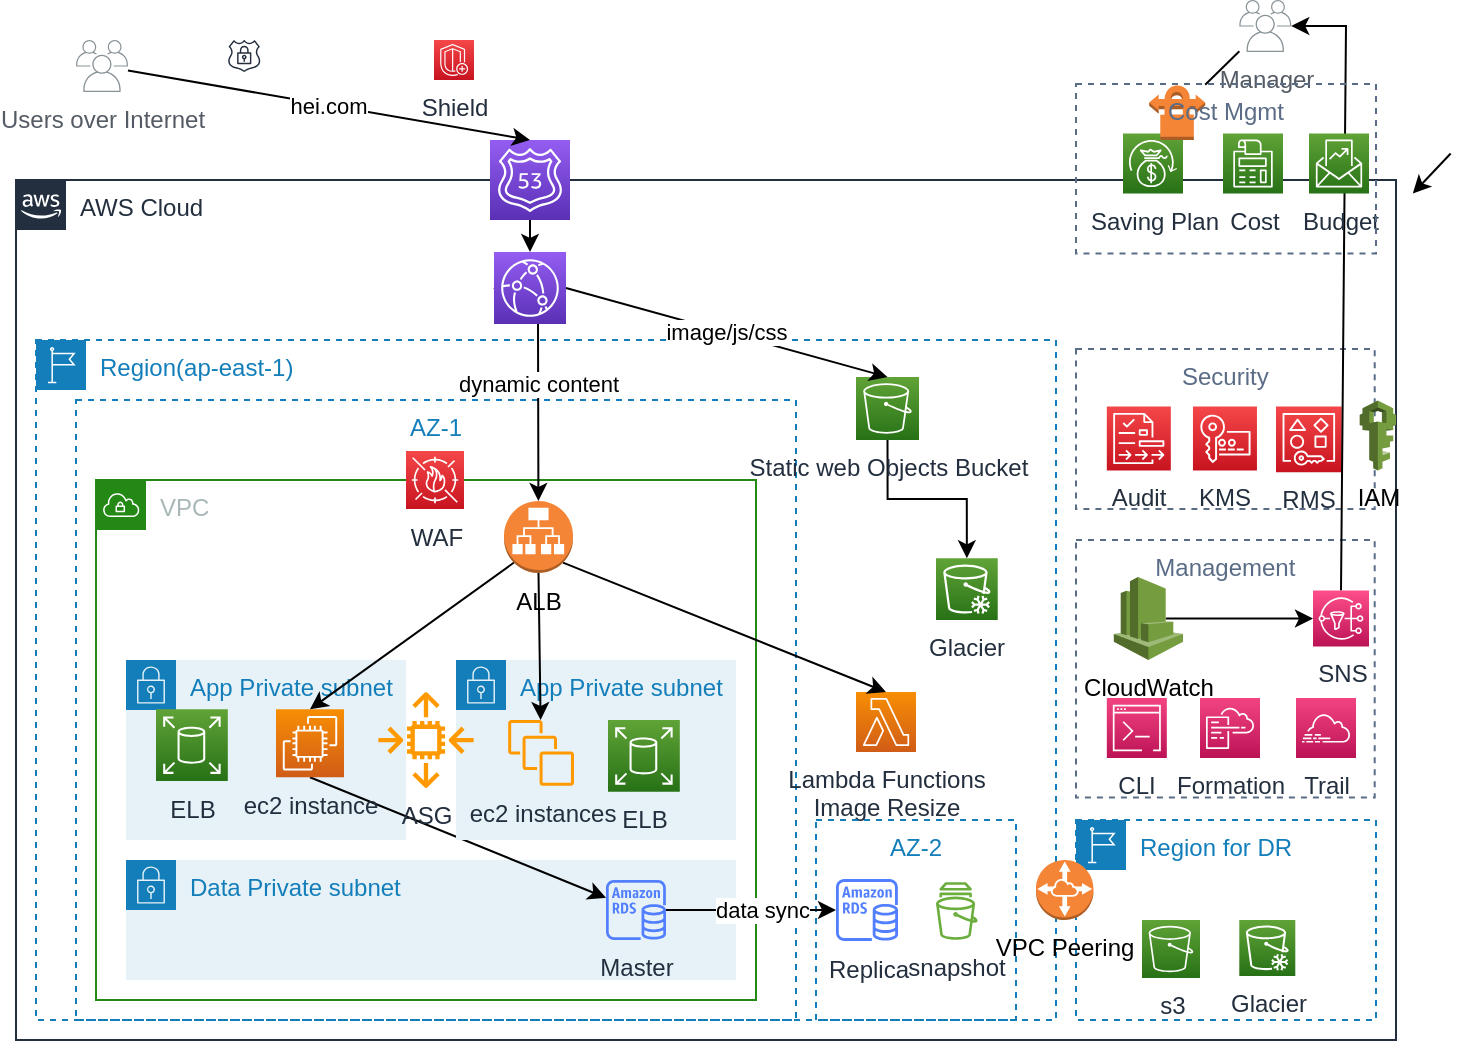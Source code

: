 <mxfile version="15.5.9" type="github">
  <diagram id="j2VXAc0lYuu_ALkuWCCA" name="Page-1">
    <mxGraphModel dx="782" dy="1571" grid="1" gridSize="10" guides="1" tooltips="1" connect="1" arrows="1" fold="1" page="1" pageScale="1" pageWidth="827" pageHeight="1169" background="none" math="0" shadow="0">
      <root>
        <mxCell id="0" />
        <mxCell id="1" parent="0" />
        <mxCell id="9uwuGhde_1a1OeyD1OMx-8" value="AWS Cloud" style="points=[[0,0],[0.25,0],[0.5,0],[0.75,0],[1,0],[1,0.25],[1,0.5],[1,0.75],[1,1],[0.75,1],[0.5,1],[0.25,1],[0,1],[0,0.75],[0,0.5],[0,0.25]];outlineConnect=0;gradientColor=none;html=1;whiteSpace=wrap;fontSize=12;fontStyle=0;shape=mxgraph.aws4.group;grIcon=mxgraph.aws4.group_aws_cloud_alt;strokeColor=#232F3E;fillColor=none;verticalAlign=top;align=left;spacingLeft=30;fontColor=#232F3E;dashed=0;" vertex="1" parent="1">
          <mxGeometry x="100" y="-10" width="690" height="430" as="geometry" />
        </mxCell>
        <mxCell id="9uwuGhde_1a1OeyD1OMx-88" value="Management" style="fillColor=none;strokeColor=#5A6C86;dashed=1;verticalAlign=top;fontStyle=0;fontColor=#5A6C86;" vertex="1" parent="1">
          <mxGeometry x="630" y="170" width="149.35" height="128.75" as="geometry" />
        </mxCell>
        <mxCell id="9uwuGhde_1a1OeyD1OMx-86" value="Security&#xa;" style="fillColor=none;strokeColor=#5A6C86;dashed=1;verticalAlign=top;fontStyle=0;fontColor=#5A6C86;" vertex="1" parent="1">
          <mxGeometry x="630" y="74.5" width="149.35" height="80" as="geometry" />
        </mxCell>
        <mxCell id="9uwuGhde_1a1OeyD1OMx-63" value="Region for DR" style="points=[[0,0],[0.25,0],[0.5,0],[0.75,0],[1,0],[1,0.25],[1,0.5],[1,0.75],[1,1],[0.75,1],[0.5,1],[0.25,1],[0,1],[0,0.75],[0,0.5],[0,0.25]];outlineConnect=0;gradientColor=none;html=1;whiteSpace=wrap;fontSize=12;fontStyle=0;shape=mxgraph.aws4.group;grIcon=mxgraph.aws4.group_region;strokeColor=#147EBA;fillColor=none;verticalAlign=top;align=left;spacingLeft=30;fontColor=#147EBA;dashed=1;" vertex="1" parent="1">
          <mxGeometry x="630" y="310" width="150" height="100" as="geometry" />
        </mxCell>
        <mxCell id="9uwuGhde_1a1OeyD1OMx-9" value="Region(ap-east-1)" style="points=[[0,0],[0.25,0],[0.5,0],[0.75,0],[1,0],[1,0.25],[1,0.5],[1,0.75],[1,1],[0.75,1],[0.5,1],[0.25,1],[0,1],[0,0.75],[0,0.5],[0,0.25]];outlineConnect=0;gradientColor=none;html=1;whiteSpace=wrap;fontSize=12;fontStyle=0;shape=mxgraph.aws4.group;grIcon=mxgraph.aws4.group_region;strokeColor=#147EBA;fillColor=none;verticalAlign=top;align=left;spacingLeft=30;fontColor=#147EBA;dashed=1;" vertex="1" parent="1">
          <mxGeometry x="110" y="70" width="510" height="340" as="geometry" />
        </mxCell>
        <mxCell id="9uwuGhde_1a1OeyD1OMx-21" value="AZ-1" style="fillColor=none;strokeColor=#147EBA;dashed=1;verticalAlign=top;fontStyle=0;fontColor=#147EBA;" vertex="1" parent="1">
          <mxGeometry x="130" y="100" width="360" height="310" as="geometry" />
        </mxCell>
        <mxCell id="9uwuGhde_1a1OeyD1OMx-4" value="VPC" style="points=[[0,0],[0.25,0],[0.5,0],[0.75,0],[1,0],[1,0.25],[1,0.5],[1,0.75],[1,1],[0.75,1],[0.5,1],[0.25,1],[0,1],[0,0.75],[0,0.5],[0,0.25]];outlineConnect=0;gradientColor=none;html=1;whiteSpace=wrap;fontSize=12;fontStyle=0;shape=mxgraph.aws4.group;grIcon=mxgraph.aws4.group_vpc;strokeColor=#248814;fillColor=none;verticalAlign=top;align=left;spacingLeft=30;fontColor=#AAB7B8;dashed=0;" vertex="1" parent="1">
          <mxGeometry x="140" y="140" width="330" height="260" as="geometry" />
        </mxCell>
        <mxCell id="9uwuGhde_1a1OeyD1OMx-18" value="Data Private subnet" style="points=[[0,0],[0.25,0],[0.5,0],[0.75,0],[1,0],[1,0.25],[1,0.5],[1,0.75],[1,1],[0.75,1],[0.5,1],[0.25,1],[0,1],[0,0.75],[0,0.5],[0,0.25]];outlineConnect=0;gradientColor=none;html=1;whiteSpace=wrap;fontSize=12;fontStyle=0;shape=mxgraph.aws4.group;grIcon=mxgraph.aws4.group_security_group;grStroke=0;strokeColor=#147EBA;fillColor=#E6F2F8;verticalAlign=top;align=left;spacingLeft=30;fontColor=#147EBA;dashed=0;" vertex="1" parent="1">
          <mxGeometry x="155" y="330" width="305" height="60" as="geometry" />
        </mxCell>
        <mxCell id="9uwuGhde_1a1OeyD1OMx-5" value="App Private subnet" style="points=[[0,0],[0.25,0],[0.5,0],[0.75,0],[1,0],[1,0.25],[1,0.5],[1,0.75],[1,1],[0.75,1],[0.5,1],[0.25,1],[0,1],[0,0.75],[0,0.5],[0,0.25]];outlineConnect=0;gradientColor=none;html=1;whiteSpace=wrap;fontSize=12;fontStyle=0;shape=mxgraph.aws4.group;grIcon=mxgraph.aws4.group_security_group;grStroke=0;strokeColor=#147EBA;fillColor=#E6F2F8;verticalAlign=top;align=left;spacingLeft=30;fontColor=#147EBA;dashed=0;" vertex="1" parent="1">
          <mxGeometry x="155" y="230" width="140" height="90" as="geometry" />
        </mxCell>
        <mxCell id="9uwuGhde_1a1OeyD1OMx-36" style="edgeStyle=none;rounded=0;orthogonalLoop=1;jettySize=auto;html=1;exitX=0.5;exitY=1;exitDx=0;exitDy=0;exitPerimeter=0;" edge="1" parent="1" source="NMSYyPcaULJrFP2WSVF1-13" target="NMSYyPcaULJrFP2WSVF1-3">
          <mxGeometry relative="1" as="geometry" />
        </mxCell>
        <mxCell id="9uwuGhde_1a1OeyD1OMx-10" value="App Private subnet" style="points=[[0,0],[0.25,0],[0.5,0],[0.75,0],[1,0],[1,0.25],[1,0.5],[1,0.75],[1,1],[0.75,1],[0.5,1],[0.25,1],[0,1],[0,0.75],[0,0.5],[0,0.25]];outlineConnect=0;gradientColor=none;html=1;whiteSpace=wrap;fontSize=12;fontStyle=0;shape=mxgraph.aws4.group;grIcon=mxgraph.aws4.group_security_group;grStroke=0;strokeColor=#147EBA;fillColor=#E6F2F8;verticalAlign=top;align=left;spacingLeft=30;fontColor=#147EBA;dashed=0;" vertex="1" parent="1">
          <mxGeometry x="320" y="230" width="140" height="90" as="geometry" />
        </mxCell>
        <mxCell id="9uwuGhde_1a1OeyD1OMx-31" style="edgeStyle=none;rounded=0;orthogonalLoop=1;jettySize=auto;html=1;exitX=0.5;exitY=1;exitDx=0;exitDy=0;exitPerimeter=0;" edge="1" parent="1" source="NMSYyPcaULJrFP2WSVF1-7" target="9uwuGhde_1a1OeyD1OMx-24">
          <mxGeometry relative="1" as="geometry" />
        </mxCell>
        <mxCell id="NMSYyPcaULJrFP2WSVF1-7" value="" style="sketch=0;points=[[0,0,0],[0.25,0,0],[0.5,0,0],[0.75,0,0],[1,0,0],[0,1,0],[0.25,1,0],[0.5,1,0],[0.75,1,0],[1,1,0],[0,0.25,0],[0,0.5,0],[0,0.75,0],[1,0.25,0],[1,0.5,0],[1,0.75,0]];outlineConnect=0;fontColor=#232F3E;gradientColor=#945DF2;gradientDirection=north;fillColor=#5A30B5;strokeColor=#ffffff;dashed=0;verticalLabelPosition=bottom;verticalAlign=top;align=center;html=1;fontSize=12;fontStyle=0;aspect=fixed;shape=mxgraph.aws4.resourceIcon;resIcon=mxgraph.aws4.route_53;" parent="1" vertex="1">
          <mxGeometry x="337" y="-30" width="40" height="40" as="geometry" />
        </mxCell>
        <mxCell id="NMSYyPcaULJrFP2WSVF1-10" value="Glacier" style="sketch=0;points=[[0,0,0],[0.25,0,0],[0.5,0,0],[0.75,0,0],[1,0,0],[0,1,0],[0.25,1,0],[0.5,1,0],[0.75,1,0],[1,1,0],[0,0.25,0],[0,0.5,0],[0,0.75,0],[1,0.25,0],[1,0.5,0],[1,0.75,0]];outlineConnect=0;fontColor=#232F3E;gradientColor=#60A337;gradientDirection=north;fillColor=#277116;strokeColor=#ffffff;dashed=0;verticalLabelPosition=bottom;verticalAlign=top;align=center;html=1;fontSize=12;fontStyle=0;aspect=fixed;shape=mxgraph.aws4.resourceIcon;resIcon=mxgraph.aws4.glacier;" parent="1" vertex="1">
          <mxGeometry x="560" y="179.13" width="30.87" height="30.87" as="geometry" />
        </mxCell>
        <mxCell id="NMSYyPcaULJrFP2WSVF1-12" style="edgeStyle=orthogonalEdgeStyle;rounded=0;orthogonalLoop=1;jettySize=auto;html=1;exitX=0.5;exitY=1;exitDx=0;exitDy=0;exitPerimeter=0;entryX=0.5;entryY=0;entryDx=0;entryDy=0;entryPerimeter=0;" parent="1" source="NMSYyPcaULJrFP2WSVF1-11" target="NMSYyPcaULJrFP2WSVF1-10" edge="1">
          <mxGeometry relative="1" as="geometry" />
        </mxCell>
        <mxCell id="NMSYyPcaULJrFP2WSVF1-11" value="Static web Objects Bucket" style="sketch=0;points=[[0,0,0],[0.25,0,0],[0.5,0,0],[0.75,0,0],[1,0,0],[0,1,0],[0.25,1,0],[0.5,1,0],[0.75,1,0],[1,1,0],[0,0.25,0],[0,0.5,0],[0,0.75,0],[1,0.25,0],[1,0.5,0],[1,0.75,0]];outlineConnect=0;fontColor=#232F3E;gradientColor=#60A337;gradientDirection=north;fillColor=#277116;strokeColor=#ffffff;dashed=0;verticalLabelPosition=bottom;verticalAlign=top;align=center;html=1;fontSize=12;fontStyle=0;aspect=fixed;shape=mxgraph.aws4.resourceIcon;resIcon=mxgraph.aws4.s3;" parent="1" vertex="1">
          <mxGeometry x="520" y="88.5" width="31.5" height="31.5" as="geometry" />
        </mxCell>
        <mxCell id="NMSYyPcaULJrFP2WSVF1-13" value="ec2 instance" style="sketch=0;points=[[0,0,0],[0.25,0,0],[0.5,0,0],[0.75,0,0],[1,0,0],[0,1,0],[0.25,1,0],[0.5,1,0],[0.75,1,0],[1,1,0],[0,0.25,0],[0,0.5,0],[0,0.75,0],[1,0.25,0],[1,0.5,0],[1,0.75,0]];outlineConnect=0;fontColor=#232F3E;gradientColor=#F78E04;gradientDirection=north;fillColor=#D05C17;strokeColor=#ffffff;dashed=0;verticalLabelPosition=bottom;verticalAlign=top;align=center;html=1;fontSize=12;fontStyle=0;aspect=fixed;shape=mxgraph.aws4.resourceIcon;resIcon=mxgraph.aws4.ec2;" parent="1" vertex="1">
          <mxGeometry x="230" y="254.64" width="34" height="34" as="geometry" />
        </mxCell>
        <mxCell id="9uwuGhde_1a1OeyD1OMx-2" value="Lambda Functions&lt;br&gt;Image Resize" style="sketch=0;points=[[0,0,0],[0.25,0,0],[0.5,0,0],[0.75,0,0],[1,0,0],[0,1,0],[0.25,1,0],[0.5,1,0],[0.75,1,0],[1,1,0],[0,0.25,0],[0,0.5,0],[0,0.75,0],[1,0.25,0],[1,0.5,0],[1,0.75,0]];outlineConnect=0;fontColor=#232F3E;gradientColor=#F78E04;gradientDirection=north;fillColor=#D05C17;strokeColor=#ffffff;dashed=0;verticalLabelPosition=bottom;verticalAlign=top;align=center;html=1;fontSize=12;fontStyle=0;aspect=fixed;shape=mxgraph.aws4.resourceIcon;resIcon=mxgraph.aws4.lambda;" vertex="1" parent="1">
          <mxGeometry x="520" y="246" width="30" height="30" as="geometry" />
        </mxCell>
        <mxCell id="9uwuGhde_1a1OeyD1OMx-80" style="edgeStyle=none;rounded=0;orthogonalLoop=1;jettySize=auto;html=1;exitX=0.75;exitY=0.5;exitDx=0;exitDy=0;exitPerimeter=0;shadow=0;labelBorderColor=none;" edge="1" parent="1" source="9uwuGhde_1a1OeyD1OMx-17" target="9uwuGhde_1a1OeyD1OMx-79">
          <mxGeometry relative="1" as="geometry" />
        </mxCell>
        <mxCell id="9uwuGhde_1a1OeyD1OMx-17" value="CloudWatch" style="outlineConnect=0;dashed=0;verticalLabelPosition=bottom;verticalAlign=top;align=center;html=1;shape=mxgraph.aws3.cloudwatch;fillColor=#759C3E;gradientColor=none;" vertex="1" parent="1">
          <mxGeometry x="648.91" y="188.5" width="34.59" height="41.5" as="geometry" />
        </mxCell>
        <mxCell id="9uwuGhde_1a1OeyD1OMx-19" value="AZ-2" style="fillColor=none;strokeColor=#147EBA;dashed=1;verticalAlign=top;fontStyle=0;fontColor=#147EBA;" vertex="1" parent="1">
          <mxGeometry x="500" y="310" width="100" height="100" as="geometry" />
        </mxCell>
        <mxCell id="9uwuGhde_1a1OeyD1OMx-20" value="Replica" style="sketch=0;outlineConnect=0;fontColor=#232F3E;gradientColor=none;fillColor=#527FFF;strokeColor=none;dashed=0;verticalLabelPosition=bottom;verticalAlign=top;align=center;html=1;fontSize=12;fontStyle=0;aspect=fixed;pointerEvents=1;shape=mxgraph.aws4.rds_instance;" vertex="1" parent="1">
          <mxGeometry x="510" y="339.5" width="31" height="31" as="geometry" />
        </mxCell>
        <mxCell id="9uwuGhde_1a1OeyD1OMx-30" value="image/js/css" style="edgeStyle=none;rounded=0;orthogonalLoop=1;jettySize=auto;html=1;exitX=1;exitY=0.5;exitDx=0;exitDy=0;exitPerimeter=0;entryX=0.5;entryY=0;entryDx=0;entryDy=0;entryPerimeter=0;" edge="1" parent="1" source="9uwuGhde_1a1OeyD1OMx-24" target="NMSYyPcaULJrFP2WSVF1-11">
          <mxGeometry relative="1" as="geometry" />
        </mxCell>
        <mxCell id="9uwuGhde_1a1OeyD1OMx-44" value="dynamic content" style="edgeStyle=none;rounded=0;orthogonalLoop=1;jettySize=auto;html=1;exitX=0;exitY=0.5;exitDx=0;exitDy=0;exitPerimeter=0;shadow=0;labelBorderColor=none;" edge="1" parent="1" source="9uwuGhde_1a1OeyD1OMx-24" target="9uwuGhde_1a1OeyD1OMx-41">
          <mxGeometry relative="1" as="geometry">
            <Array as="points">
              <mxPoint x="361" y="60" />
            </Array>
          </mxGeometry>
        </mxCell>
        <mxCell id="9uwuGhde_1a1OeyD1OMx-24" value="" style="sketch=0;points=[[0,0,0],[0.25,0,0],[0.5,0,0],[0.75,0,0],[1,0,0],[0,1,0],[0.25,1,0],[0.5,1,0],[0.75,1,0],[1,1,0],[0,0.25,0],[0,0.5,0],[0,0.75,0],[1,0.25,0],[1,0.5,0],[1,0.75,0]];outlineConnect=0;fontColor=#232F3E;gradientColor=#945DF2;gradientDirection=north;fillColor=#5A30B5;strokeColor=#ffffff;dashed=0;verticalLabelPosition=bottom;verticalAlign=top;align=center;html=1;fontSize=12;fontStyle=0;aspect=fixed;shape=mxgraph.aws4.resourceIcon;resIcon=mxgraph.aws4.cloudfront;" vertex="1" parent="1">
          <mxGeometry x="339" y="26" width="36" height="36" as="geometry" />
        </mxCell>
        <mxCell id="9uwuGhde_1a1OeyD1OMx-32" value="ec2 instances" style="sketch=0;outlineConnect=0;fontColor=#232F3E;gradientColor=none;fillColor=#FF9900;strokeColor=none;dashed=0;verticalLabelPosition=bottom;verticalAlign=top;align=center;html=1;fontSize=12;fontStyle=0;aspect=fixed;pointerEvents=1;shape=mxgraph.aws4.instances;" vertex="1" parent="1">
          <mxGeometry x="346.09" y="260" width="32.91" height="32.91" as="geometry" />
        </mxCell>
        <mxCell id="9uwuGhde_1a1OeyD1OMx-34" style="edgeStyle=none;rounded=0;orthogonalLoop=1;jettySize=auto;html=1;" edge="1" parent="1" source="NMSYyPcaULJrFP2WSVF1-3" target="9uwuGhde_1a1OeyD1OMx-20">
          <mxGeometry relative="1" as="geometry" />
        </mxCell>
        <mxCell id="9uwuGhde_1a1OeyD1OMx-35" value="data sync" style="edgeLabel;html=1;align=center;verticalAlign=middle;resizable=0;points=[];" vertex="1" connectable="0" parent="9uwuGhde_1a1OeyD1OMx-34">
          <mxGeometry x="0.356" y="-4" relative="1" as="geometry">
            <mxPoint x="-10" y="-4" as="offset" />
          </mxGeometry>
        </mxCell>
        <mxCell id="NMSYyPcaULJrFP2WSVF1-3" value="Master" style="sketch=0;outlineConnect=0;fontColor=#232F3E;gradientColor=none;fillColor=#527FFF;strokeColor=none;dashed=0;verticalLabelPosition=bottom;verticalAlign=top;align=center;html=1;fontSize=12;fontStyle=0;aspect=fixed;pointerEvents=1;shape=mxgraph.aws4.rds_instance;" parent="1" vertex="1">
          <mxGeometry x="395" y="340" width="30" height="30" as="geometry" />
        </mxCell>
        <mxCell id="9uwuGhde_1a1OeyD1OMx-45" style="edgeStyle=none;rounded=0;orthogonalLoop=1;jettySize=auto;html=1;exitX=0.145;exitY=0.855;exitDx=0;exitDy=0;exitPerimeter=0;entryX=0.5;entryY=0;entryDx=0;entryDy=0;entryPerimeter=0;shadow=0;labelBorderColor=none;" edge="1" parent="1" source="9uwuGhde_1a1OeyD1OMx-41" target="NMSYyPcaULJrFP2WSVF1-13">
          <mxGeometry relative="1" as="geometry" />
        </mxCell>
        <mxCell id="9uwuGhde_1a1OeyD1OMx-46" style="edgeStyle=none;rounded=0;orthogonalLoop=1;jettySize=auto;html=1;exitX=0.5;exitY=1;exitDx=0;exitDy=0;exitPerimeter=0;shadow=0;labelBorderColor=none;" edge="1" parent="1" source="9uwuGhde_1a1OeyD1OMx-41" target="9uwuGhde_1a1OeyD1OMx-32">
          <mxGeometry relative="1" as="geometry" />
        </mxCell>
        <mxCell id="9uwuGhde_1a1OeyD1OMx-62" style="edgeStyle=none;rounded=0;orthogonalLoop=1;jettySize=auto;html=1;exitX=0.855;exitY=0.855;exitDx=0;exitDy=0;exitPerimeter=0;entryX=0.5;entryY=0;entryDx=0;entryDy=0;entryPerimeter=0;shadow=0;labelBorderColor=none;" edge="1" parent="1" source="9uwuGhde_1a1OeyD1OMx-41" target="9uwuGhde_1a1OeyD1OMx-2">
          <mxGeometry relative="1" as="geometry" />
        </mxCell>
        <mxCell id="9uwuGhde_1a1OeyD1OMx-41" value="ALB" style="outlineConnect=0;dashed=0;verticalLabelPosition=bottom;verticalAlign=top;align=center;html=1;shape=mxgraph.aws3.application_load_balancer;fillColor=#F58536;gradientColor=none;" vertex="1" parent="1">
          <mxGeometry x="344.0" y="150.5" width="34.5" height="36" as="geometry" />
        </mxCell>
        <mxCell id="NMSYyPcaULJrFP2WSVF1-15" value="ASG" style="sketch=0;outlineConnect=0;fontColor=#232F3E;gradientColor=none;fillColor=#FF9900;strokeColor=none;dashed=0;verticalLabelPosition=bottom;verticalAlign=top;align=center;html=1;fontSize=12;fontStyle=0;aspect=fixed;pointerEvents=1;shape=mxgraph.aws4.auto_scaling2;" parent="1" vertex="1">
          <mxGeometry x="281" y="246" width="48" height="48" as="geometry" />
        </mxCell>
        <mxCell id="9uwuGhde_1a1OeyD1OMx-48" value="hei.com" style="edgeStyle=none;rounded=0;orthogonalLoop=1;jettySize=auto;html=1;entryX=0.5;entryY=0;entryDx=0;entryDy=0;entryPerimeter=0;shadow=0;labelBorderColor=none;" edge="1" parent="1" source="9uwuGhde_1a1OeyD1OMx-39" target="NMSYyPcaULJrFP2WSVF1-7">
          <mxGeometry relative="1" as="geometry" />
        </mxCell>
        <mxCell id="9uwuGhde_1a1OeyD1OMx-39" value="Users over Internet" style="sketch=0;outlineConnect=0;gradientColor=none;fontColor=#545B64;strokeColor=none;fillColor=#879196;dashed=0;verticalLabelPosition=bottom;verticalAlign=top;align=center;html=1;fontSize=12;fontStyle=0;aspect=fixed;shape=mxgraph.aws4.illustration_users;pointerEvents=1" vertex="1" parent="1">
          <mxGeometry x="130" y="-80" width="26" height="26" as="geometry" />
        </mxCell>
        <mxCell id="9uwuGhde_1a1OeyD1OMx-49" value="WAF" style="sketch=0;points=[[0,0,0],[0.25,0,0],[0.5,0,0],[0.75,0,0],[1,0,0],[0,1,0],[0.25,1,0],[0.5,1,0],[0.75,1,0],[1,1,0],[0,0.25,0],[0,0.5,0],[0,0.75,0],[1,0.25,0],[1,0.5,0],[1,0.75,0]];outlineConnect=0;fontColor=#232F3E;gradientColor=#F54749;gradientDirection=north;fillColor=#C7131F;strokeColor=#ffffff;dashed=0;verticalLabelPosition=bottom;verticalAlign=top;align=center;html=1;fontSize=12;fontStyle=0;aspect=fixed;shape=mxgraph.aws4.resourceIcon;resIcon=mxgraph.aws4.waf;" vertex="1" parent="1">
          <mxGeometry x="295" y="125.5" width="29" height="29" as="geometry" />
        </mxCell>
        <mxCell id="9uwuGhde_1a1OeyD1OMx-50" value="Shield" style="sketch=0;points=[[0,0,0],[0.25,0,0],[0.5,0,0],[0.75,0,0],[1,0,0],[0,1,0],[0.25,1,0],[0.5,1,0],[0.75,1,0],[1,1,0],[0,0.25,0],[0,0.5,0],[0,0.75,0],[1,0.25,0],[1,0.5,0],[1,0.75,0]];outlineConnect=0;fontColor=#232F3E;gradientColor=#F54749;gradientDirection=north;fillColor=#C7131F;strokeColor=#ffffff;dashed=0;verticalLabelPosition=bottom;verticalAlign=top;align=center;html=1;fontSize=12;fontStyle=0;aspect=fixed;shape=mxgraph.aws4.resourceIcon;resIcon=mxgraph.aws4.shield;" vertex="1" parent="1">
          <mxGeometry x="309" y="-80" width="20" height="20" as="geometry" />
        </mxCell>
        <mxCell id="9uwuGhde_1a1OeyD1OMx-51" value="ELB" style="sketch=0;points=[[0,0,0],[0.25,0,0],[0.5,0,0],[0.75,0,0],[1,0,0],[0,1,0],[0.25,1,0],[0.5,1,0],[0.75,1,0],[1,1,0],[0,0.25,0],[0,0.5,0],[0,0.75,0],[1,0.25,0],[1,0.5,0],[1,0.75,0]];outlineConnect=0;fontColor=#232F3E;gradientColor=#60A337;gradientDirection=north;fillColor=#277116;strokeColor=#ffffff;dashed=0;verticalLabelPosition=bottom;verticalAlign=top;align=center;html=1;fontSize=12;fontStyle=0;aspect=fixed;shape=mxgraph.aws4.resourceIcon;resIcon=mxgraph.aws4.elastic_block_store;" vertex="1" parent="1">
          <mxGeometry x="170" y="254.64" width="35.91" height="35.91" as="geometry" />
        </mxCell>
        <mxCell id="9uwuGhde_1a1OeyD1OMx-54" value="ELB" style="sketch=0;points=[[0,0,0],[0.25,0,0],[0.5,0,0],[0.75,0,0],[1,0,0],[0,1,0],[0.25,1,0],[0.5,1,0],[0.75,1,0],[1,1,0],[0,0.25,0],[0,0.5,0],[0,0.75,0],[1,0.25,0],[1,0.5,0],[1,0.75,0]];outlineConnect=0;fontColor=#232F3E;gradientColor=#60A337;gradientDirection=north;fillColor=#277116;strokeColor=#ffffff;dashed=0;verticalLabelPosition=bottom;verticalAlign=top;align=center;html=1;fontSize=12;fontStyle=0;aspect=fixed;shape=mxgraph.aws4.resourceIcon;resIcon=mxgraph.aws4.elastic_block_store;" vertex="1" parent="1">
          <mxGeometry x="396.0" y="260" width="35.91" height="35.91" as="geometry" />
        </mxCell>
        <mxCell id="9uwuGhde_1a1OeyD1OMx-57" value="" style="sketch=0;outlineConnect=0;fontColor=#232F3E;gradientColor=none;fillColor=#232F3E;strokeColor=none;dashed=0;verticalLabelPosition=bottom;verticalAlign=top;align=center;html=1;fontSize=12;fontStyle=0;aspect=fixed;pointerEvents=1;shape=mxgraph.aws4.ssl_padlock;" vertex="1" parent="1">
          <mxGeometry x="205.91" y="-80" width="16.42" height="16" as="geometry" />
        </mxCell>
        <mxCell id="9uwuGhde_1a1OeyD1OMx-65" value="s3" style="sketch=0;points=[[0,0,0],[0.25,0,0],[0.5,0,0],[0.75,0,0],[1,0,0],[0,1,0],[0.25,1,0],[0.5,1,0],[0.75,1,0],[1,1,0],[0,0.25,0],[0,0.5,0],[0,0.75,0],[1,0.25,0],[1,0.5,0],[1,0.75,0]];outlineConnect=0;fontColor=#232F3E;gradientColor=#60A337;gradientDirection=north;fillColor=#277116;strokeColor=#ffffff;dashed=0;verticalLabelPosition=bottom;verticalAlign=top;align=center;html=1;fontSize=12;fontStyle=0;aspect=fixed;shape=mxgraph.aws4.resourceIcon;resIcon=mxgraph.aws4.s3;" vertex="1" parent="1">
          <mxGeometry x="663" y="360" width="29" height="29" as="geometry" />
        </mxCell>
        <mxCell id="9uwuGhde_1a1OeyD1OMx-66" value="Glacier" style="sketch=0;points=[[0,0,0],[0.25,0,0],[0.5,0,0],[0.75,0,0],[1,0,0],[0,1,0],[0.25,1,0],[0.5,1,0],[0.75,1,0],[1,1,0],[0,0.25,0],[0,0.5,0],[0,0.75,0],[1,0.25,0],[1,0.5,0],[1,0.75,0]];outlineConnect=0;fontColor=#232F3E;gradientColor=#60A337;gradientDirection=north;fillColor=#277116;strokeColor=#ffffff;dashed=0;verticalLabelPosition=bottom;verticalAlign=top;align=center;html=1;fontSize=12;fontStyle=0;aspect=fixed;shape=mxgraph.aws4.resourceIcon;resIcon=mxgraph.aws4.glacier;" vertex="1" parent="1">
          <mxGeometry x="711.65" y="360" width="28" height="28" as="geometry" />
        </mxCell>
        <mxCell id="9uwuGhde_1a1OeyD1OMx-67" value="VPC Peering" style="outlineConnect=0;dashed=0;verticalLabelPosition=bottom;verticalAlign=top;align=center;html=1;shape=mxgraph.aws3.vpc_peering;fillColor=#F58536;gradientColor=none;" vertex="1" parent="1">
          <mxGeometry x="610" y="330" width="28.75" height="30" as="geometry" />
        </mxCell>
        <mxCell id="9uwuGhde_1a1OeyD1OMx-68" value="snapshot" style="sketch=0;outlineConnect=0;fontColor=#232F3E;gradientColor=none;fillColor=#6CAE3E;strokeColor=none;dashed=0;verticalLabelPosition=bottom;verticalAlign=top;align=center;html=1;fontSize=12;fontStyle=0;aspect=fixed;pointerEvents=1;shape=mxgraph.aws4.snapshot;" vertex="1" parent="1">
          <mxGeometry x="560" y="341" width="20.82" height="29" as="geometry" />
        </mxCell>
        <mxCell id="9uwuGhde_1a1OeyD1OMx-70" value="Audit" style="sketch=0;points=[[0,0,0],[0.25,0,0],[0.5,0,0],[0.75,0,0],[1,0,0],[0,1,0],[0.25,1,0],[0.5,1,0],[0.75,1,0],[1,1,0],[0,0.25,0],[0,0.5,0],[0,0.75,0],[1,0.25,0],[1,0.5,0],[1,0.75,0]];outlineConnect=0;fontColor=#232F3E;gradientColor=#F54749;gradientDirection=north;fillColor=#C7131F;strokeColor=#ffffff;dashed=0;verticalLabelPosition=bottom;verticalAlign=top;align=center;html=1;fontSize=12;fontStyle=0;aspect=fixed;shape=mxgraph.aws4.resourceIcon;resIcon=mxgraph.aws4.audit_manager;" vertex="1" parent="1">
          <mxGeometry x="645.41" y="103.25" width="32" height="32" as="geometry" />
        </mxCell>
        <mxCell id="9uwuGhde_1a1OeyD1OMx-71" value="KMS" style="sketch=0;points=[[0,0,0],[0.25,0,0],[0.5,0,0],[0.75,0,0],[1,0,0],[0,1,0],[0.25,1,0],[0.5,1,0],[0.75,1,0],[1,1,0],[0,0.25,0],[0,0.5,0],[0,0.75,0],[1,0.25,0],[1,0.5,0],[1,0.75,0]];outlineConnect=0;fontColor=#232F3E;gradientColor=#F54749;gradientDirection=north;fillColor=#C7131F;strokeColor=#ffffff;dashed=0;verticalLabelPosition=bottom;verticalAlign=top;align=center;html=1;fontSize=12;fontStyle=0;aspect=fixed;shape=mxgraph.aws4.resourceIcon;resIcon=mxgraph.aws4.key_management_service;" vertex="1" parent="1">
          <mxGeometry x="688.48" y="103.25" width="32" height="32" as="geometry" />
        </mxCell>
        <mxCell id="9uwuGhde_1a1OeyD1OMx-72" value="RMS" style="sketch=0;points=[[0,0,0],[0.25,0,0],[0.5,0,0],[0.75,0,0],[1,0,0],[0,1,0],[0.25,1,0],[0.5,1,0],[0.75,1,0],[1,1,0],[0,0.25,0],[0,0.5,0],[0,0.75,0],[1,0.25,0],[1,0.5,0],[1,0.75,0]];outlineConnect=0;fontColor=#232F3E;gradientColor=#F54749;gradientDirection=north;fillColor=#C7131F;strokeColor=#ffffff;dashed=0;verticalLabelPosition=bottom;verticalAlign=top;align=center;html=1;fontSize=12;fontStyle=0;aspect=fixed;shape=mxgraph.aws4.resourceIcon;resIcon=mxgraph.aws4.resource_access_manager;" vertex="1" parent="1">
          <mxGeometry x="730" y="103.25" width="32.83" height="32.83" as="geometry" />
        </mxCell>
        <mxCell id="9uwuGhde_1a1OeyD1OMx-73" value="IAM" style="outlineConnect=0;dashed=0;verticalLabelPosition=bottom;verticalAlign=top;align=center;html=1;shape=mxgraph.aws3.iam;fillColor=#759C3E;gradientColor=none;" vertex="1" parent="1">
          <mxGeometry x="771.85" y="100.25" width="18.15" height="35" as="geometry" />
        </mxCell>
        <mxCell id="9uwuGhde_1a1OeyD1OMx-100" style="edgeStyle=none;rounded=0;orthogonalLoop=1;jettySize=auto;html=1;exitX=0.5;exitY=0;exitDx=0;exitDy=0;exitPerimeter=0;shadow=0;labelBorderColor=none;" edge="1" parent="1" source="9uwuGhde_1a1OeyD1OMx-79" target="9uwuGhde_1a1OeyD1OMx-82">
          <mxGeometry relative="1" as="geometry">
            <Array as="points">
              <mxPoint x="765" y="-87" />
            </Array>
          </mxGeometry>
        </mxCell>
        <mxCell id="9uwuGhde_1a1OeyD1OMx-79" value="SNS" style="sketch=0;points=[[0,0,0],[0.25,0,0],[0.5,0,0],[0.75,0,0],[1,0,0],[0,1,0],[0.25,1,0],[0.5,1,0],[0.75,1,0],[1,1,0],[0,0.25,0],[0,0.5,0],[0,0.75,0],[1,0.25,0],[1,0.5,0],[1,0.75,0]];outlineConnect=0;fontColor=#232F3E;gradientColor=#FF4F8B;gradientDirection=north;fillColor=#BC1356;strokeColor=#ffffff;dashed=0;verticalLabelPosition=bottom;verticalAlign=top;align=center;html=1;fontSize=12;fontStyle=0;aspect=fixed;shape=mxgraph.aws4.resourceIcon;resIcon=mxgraph.aws4.sns;" vertex="1" parent="1">
          <mxGeometry x="748.5" y="195.25" width="28" height="28" as="geometry" />
        </mxCell>
        <mxCell id="9uwuGhde_1a1OeyD1OMx-89" value="CLI" style="sketch=0;points=[[0,0,0],[0.25,0,0],[0.5,0,0],[0.75,0,0],[1,0,0],[0,1,0],[0.25,1,0],[0.5,1,0],[0.75,1,0],[1,1,0],[0,0.25,0],[0,0.5,0],[0,0.75,0],[1,0.25,0],[1,0.5,0],[1,0.75,0]];points=[[0,0,0],[0.25,0,0],[0.5,0,0],[0.75,0,0],[1,0,0],[0,1,0],[0.25,1,0],[0.5,1,0],[0.75,1,0],[1,1,0],[0,0.25,0],[0,0.5,0],[0,0.75,0],[1,0.25,0],[1,0.5,0],[1,0.75,0]];outlineConnect=0;fontColor=#232F3E;gradientColor=#F34482;gradientDirection=north;fillColor=#BC1356;strokeColor=#ffffff;dashed=0;verticalLabelPosition=bottom;verticalAlign=top;align=center;html=1;fontSize=12;fontStyle=0;aspect=fixed;shape=mxgraph.aws4.resourceIcon;resIcon=mxgraph.aws4.command_line_interface;" vertex="1" parent="1">
          <mxGeometry x="645.41" y="249" width="30" height="30" as="geometry" />
        </mxCell>
        <mxCell id="9uwuGhde_1a1OeyD1OMx-90" value="Formation" style="sketch=0;points=[[0,0,0],[0.25,0,0],[0.5,0,0],[0.75,0,0],[1,0,0],[0,1,0],[0.25,1,0],[0.5,1,0],[0.75,1,0],[1,1,0],[0,0.25,0],[0,0.5,0],[0,0.75,0],[1,0.25,0],[1,0.5,0],[1,0.75,0]];points=[[0,0,0],[0.25,0,0],[0.5,0,0],[0.75,0,0],[1,0,0],[0,1,0],[0.25,1,0],[0.5,1,0],[0.75,1,0],[1,1,0],[0,0.25,0],[0,0.5,0],[0,0.75,0],[1,0.25,0],[1,0.5,0],[1,0.75,0]];outlineConnect=0;fontColor=#232F3E;gradientColor=#F34482;gradientDirection=north;fillColor=#BC1356;strokeColor=#ffffff;dashed=0;verticalLabelPosition=bottom;verticalAlign=top;align=center;html=1;fontSize=12;fontStyle=0;aspect=fixed;shape=mxgraph.aws4.resourceIcon;resIcon=mxgraph.aws4.cloudformation;" vertex="1" parent="1">
          <mxGeometry x="692" y="249" width="30" height="30" as="geometry" />
        </mxCell>
        <mxCell id="9uwuGhde_1a1OeyD1OMx-92" value="Trail" style="sketch=0;points=[[0,0,0],[0.25,0,0],[0.5,0,0],[0.75,0,0],[1,0,0],[0,1,0],[0.25,1,0],[0.5,1,0],[0.75,1,0],[1,1,0],[0,0.25,0],[0,0.5,0],[0,0.75,0],[1,0.25,0],[1,0.5,0],[1,0.75,0]];points=[[0,0,0],[0.25,0,0],[0.5,0,0],[0.75,0,0],[1,0,0],[0,1,0],[0.25,1,0],[0.5,1,0],[0.75,1,0],[1,1,0],[0,0.25,0],[0,0.5,0],[0,0.75,0],[1,0.25,0],[1,0.5,0],[1,0.75,0]];outlineConnect=0;fontColor=#232F3E;gradientColor=#F34482;gradientDirection=north;fillColor=#BC1356;strokeColor=#ffffff;dashed=0;verticalLabelPosition=bottom;verticalAlign=top;align=center;html=1;fontSize=12;fontStyle=0;aspect=fixed;shape=mxgraph.aws4.resourceIcon;resIcon=mxgraph.aws4.cloudtrail;" vertex="1" parent="1">
          <mxGeometry x="740" y="249" width="30" height="30" as="geometry" />
        </mxCell>
        <mxCell id="9uwuGhde_1a1OeyD1OMx-94" style="edgeStyle=none;rounded=0;orthogonalLoop=1;jettySize=auto;html=1;exitX=0.5;exitY=0;exitDx=0;exitDy=0;shadow=0;labelBorderColor=none;" edge="1" parent="1">
          <mxGeometry relative="1" as="geometry">
            <mxPoint x="705" y="329" as="sourcePoint" />
            <mxPoint x="705" y="329" as="targetPoint" />
          </mxGeometry>
        </mxCell>
        <mxCell id="9uwuGhde_1a1OeyD1OMx-102" style="edgeStyle=none;rounded=0;orthogonalLoop=1;jettySize=auto;html=1;shadow=0;labelBorderColor=none;startArrow=none;" edge="1" parent="1">
          <mxGeometry relative="1" as="geometry">
            <mxPoint x="817.344" y="-23.25" as="sourcePoint" />
            <mxPoint x="798.421" y="-3.25" as="targetPoint" />
          </mxGeometry>
        </mxCell>
        <mxCell id="9uwuGhde_1a1OeyD1OMx-82" value="Manager" style="sketch=0;outlineConnect=0;gradientColor=none;fontColor=#545B64;strokeColor=none;fillColor=#879196;dashed=0;verticalLabelPosition=bottom;verticalAlign=top;align=center;html=1;fontSize=12;fontStyle=0;aspect=fixed;shape=mxgraph.aws4.illustration_users;pointerEvents=1" vertex="1" parent="1">
          <mxGeometry x="711.65" y="-100" width="26" height="26" as="geometry" />
        </mxCell>
        <mxCell id="9uwuGhde_1a1OeyD1OMx-103" value="Cost" style="sketch=0;points=[[0,0,0],[0.25,0,0],[0.5,0,0],[0.75,0,0],[1,0,0],[0,1,0],[0.25,1,0],[0.5,1,0],[0.75,1,0],[1,1,0],[0,0.25,0],[0,0.5,0],[0,0.75,0],[1,0.25,0],[1,0.5,0],[1,0.75,0]];outlineConnect=0;fontColor=#232F3E;gradientColor=#60A337;gradientDirection=north;fillColor=#277116;strokeColor=#ffffff;dashed=0;verticalLabelPosition=bottom;verticalAlign=top;align=center;html=1;fontSize=12;fontStyle=0;aspect=fixed;shape=mxgraph.aws4.resourceIcon;resIcon=mxgraph.aws4.cost_management;" vertex="1" parent="1">
          <mxGeometry x="703.5" y="-33.25" width="30" height="30" as="geometry" />
        </mxCell>
        <mxCell id="9uwuGhde_1a1OeyD1OMx-104" value="Budget" style="sketch=0;points=[[0,0,0],[0.25,0,0],[0.5,0,0],[0.75,0,0],[1,0,0],[0,1,0],[0.25,1,0],[0.5,1,0],[0.75,1,0],[1,1,0],[0,0.25,0],[0,0.5,0],[0,0.75,0],[1,0.25,0],[1,0.5,0],[1,0.75,0]];outlineConnect=0;fontColor=#232F3E;gradientColor=#60A337;gradientDirection=north;fillColor=#277116;strokeColor=#ffffff;dashed=0;verticalLabelPosition=bottom;verticalAlign=top;align=center;html=1;fontSize=12;fontStyle=0;aspect=fixed;shape=mxgraph.aws4.resourceIcon;resIcon=mxgraph.aws4.budgets_2;" vertex="1" parent="1">
          <mxGeometry x="746.5" y="-33.25" width="30" height="30" as="geometry" />
        </mxCell>
        <mxCell id="9uwuGhde_1a1OeyD1OMx-105" value="Saving Plan" style="sketch=0;points=[[0,0,0],[0.25,0,0],[0.5,0,0],[0.75,0,0],[1,0,0],[0,1,0],[0.25,1,0],[0.5,1,0],[0.75,1,0],[1,1,0],[0,0.25,0],[0,0.5,0],[0,0.75,0],[1,0.25,0],[1,0.5,0],[1,0.75,0]];outlineConnect=0;fontColor=#232F3E;gradientColor=#60A337;gradientDirection=north;fillColor=#277116;strokeColor=#ffffff;dashed=0;verticalLabelPosition=bottom;verticalAlign=top;align=center;html=1;fontSize=12;fontStyle=0;aspect=fixed;shape=mxgraph.aws4.resourceIcon;resIcon=mxgraph.aws4.savings_plans;" vertex="1" parent="1">
          <mxGeometry x="653.5" y="-33.25" width="30" height="30" as="geometry" />
        </mxCell>
        <mxCell id="9uwuGhde_1a1OeyD1OMx-106" value="" style="outlineConnect=0;dashed=0;verticalLabelPosition=bottom;verticalAlign=top;align=center;html=1;shape=mxgraph.aws3.vpn_connection;fillColor=#F58536;gradientColor=none;" vertex="1" parent="1">
          <mxGeometry x="666.59" y="-58" width="28" height="28" as="geometry" />
        </mxCell>
        <mxCell id="9uwuGhde_1a1OeyD1OMx-107" value="" style="edgeStyle=none;rounded=0;orthogonalLoop=1;jettySize=auto;html=1;shadow=0;labelBorderColor=none;endArrow=none;" edge="1" parent="1" source="9uwuGhde_1a1OeyD1OMx-82" target="9uwuGhde_1a1OeyD1OMx-106">
          <mxGeometry relative="1" as="geometry">
            <mxPoint x="712.2" y="-74" as="sourcePoint" />
            <mxPoint x="650.907" y="-10" as="targetPoint" />
          </mxGeometry>
        </mxCell>
        <mxCell id="9uwuGhde_1a1OeyD1OMx-108" value="Cost Mgmt" style="fillColor=none;strokeColor=#5A6C86;dashed=1;verticalAlign=top;fontStyle=0;fontColor=#5A6C86;" vertex="1" parent="1">
          <mxGeometry x="630" y="-58" width="150" height="84.75" as="geometry" />
        </mxCell>
      </root>
    </mxGraphModel>
  </diagram>
</mxfile>
